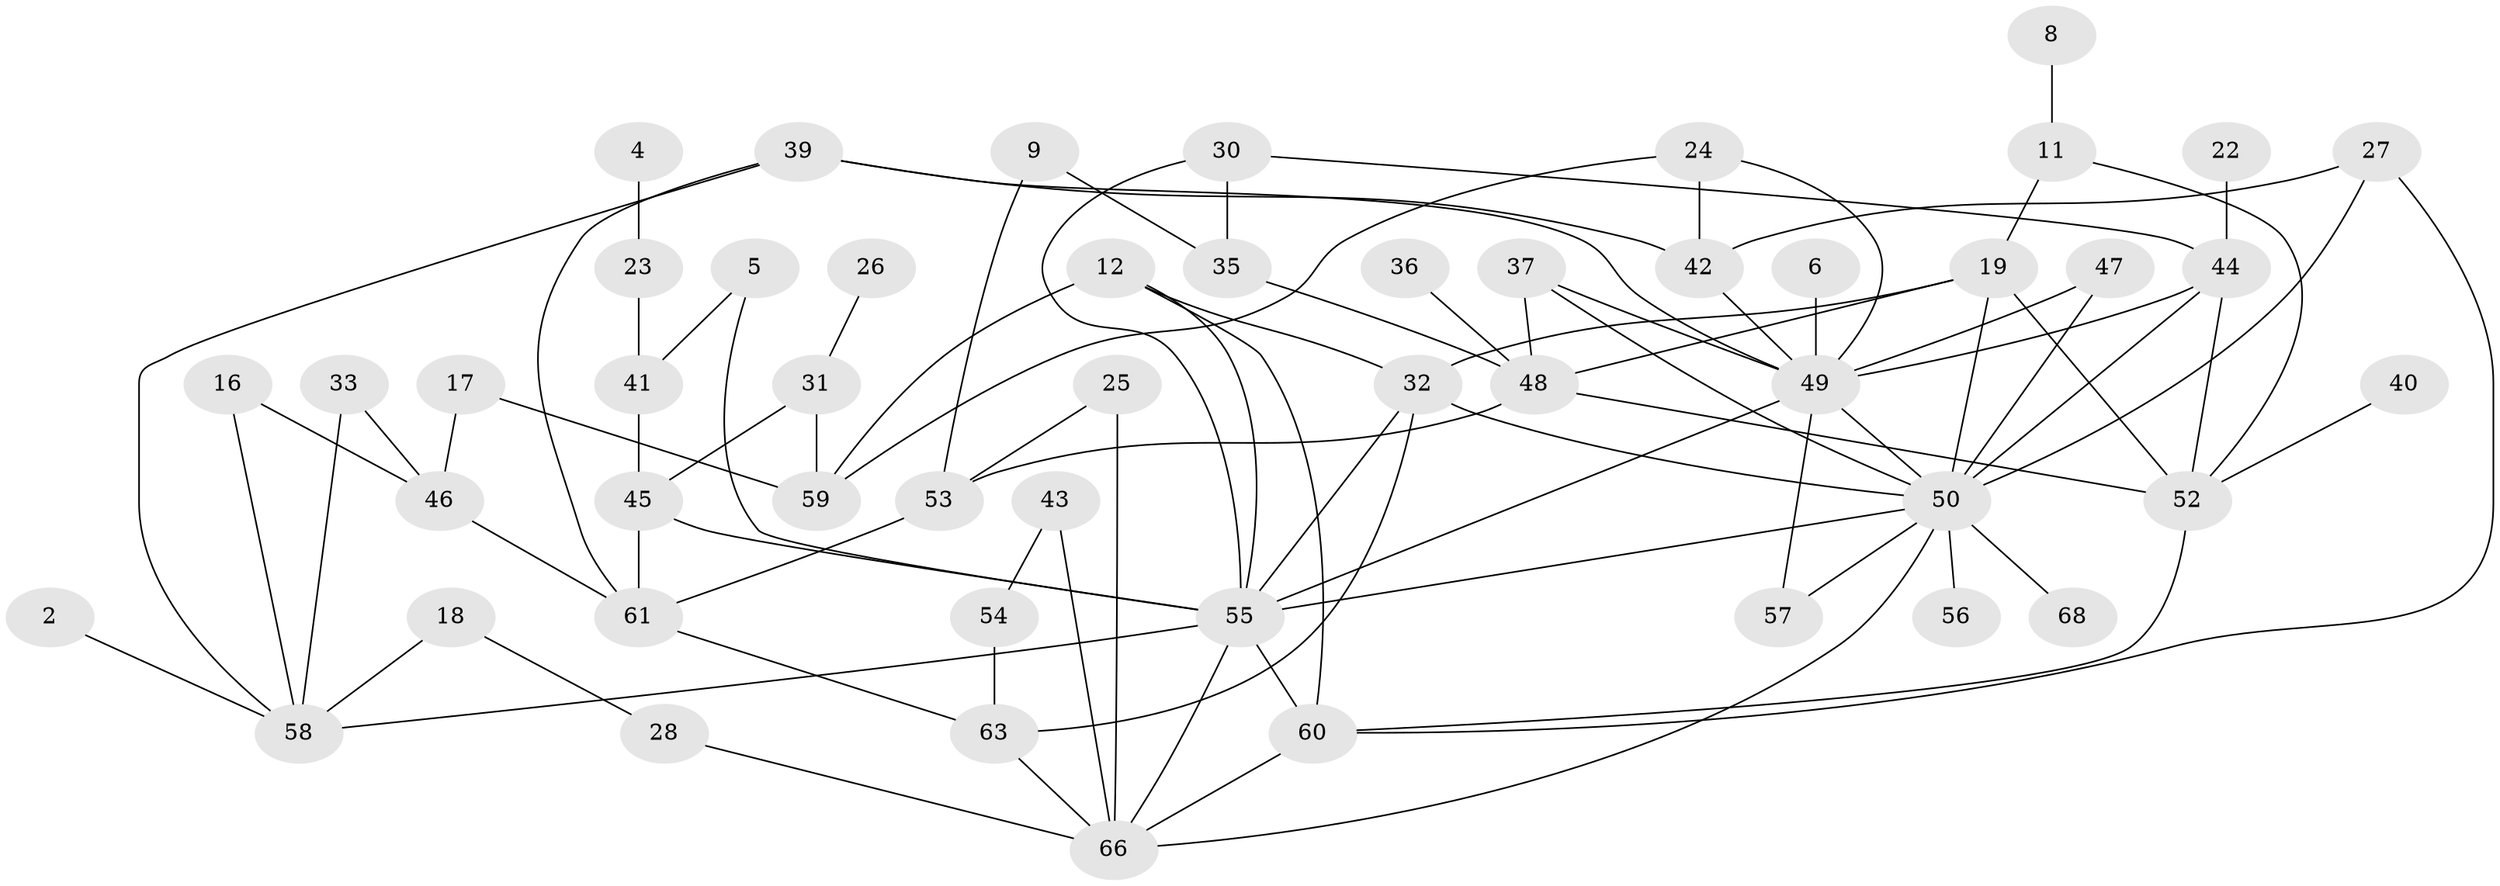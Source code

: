 // original degree distribution, {0: 0.10294117647058823, 6: 0.03676470588235294, 2: 0.27205882352941174, 4: 0.11764705882352941, 1: 0.18382352941176472, 3: 0.2426470588235294, 7: 0.007352941176470588, 5: 0.03676470588235294}
// Generated by graph-tools (version 1.1) at 2025/25/03/09/25 03:25:19]
// undirected, 51 vertices, 87 edges
graph export_dot {
graph [start="1"]
  node [color=gray90,style=filled];
  2;
  4;
  5;
  6;
  8;
  9;
  11;
  12;
  16;
  17;
  18;
  19;
  22;
  23;
  24;
  25;
  26;
  27;
  28;
  30;
  31;
  32;
  33;
  35;
  36;
  37;
  39;
  40;
  41;
  42;
  43;
  44;
  45;
  46;
  47;
  48;
  49;
  50;
  52;
  53;
  54;
  55;
  56;
  57;
  58;
  59;
  60;
  61;
  63;
  66;
  68;
  2 -- 58 [weight=1.0];
  4 -- 23 [weight=1.0];
  5 -- 41 [weight=1.0];
  5 -- 55 [weight=1.0];
  6 -- 49 [weight=2.0];
  8 -- 11 [weight=1.0];
  9 -- 35 [weight=1.0];
  9 -- 53 [weight=1.0];
  11 -- 19 [weight=1.0];
  11 -- 52 [weight=1.0];
  12 -- 32 [weight=1.0];
  12 -- 55 [weight=1.0];
  12 -- 59 [weight=1.0];
  12 -- 60 [weight=1.0];
  16 -- 46 [weight=1.0];
  16 -- 58 [weight=1.0];
  17 -- 46 [weight=1.0];
  17 -- 59 [weight=1.0];
  18 -- 28 [weight=1.0];
  18 -- 58 [weight=1.0];
  19 -- 32 [weight=1.0];
  19 -- 48 [weight=1.0];
  19 -- 50 [weight=2.0];
  19 -- 52 [weight=1.0];
  22 -- 44 [weight=1.0];
  23 -- 41 [weight=1.0];
  24 -- 42 [weight=1.0];
  24 -- 49 [weight=1.0];
  24 -- 59 [weight=1.0];
  25 -- 53 [weight=1.0];
  25 -- 66 [weight=1.0];
  26 -- 31 [weight=1.0];
  27 -- 42 [weight=1.0];
  27 -- 50 [weight=1.0];
  27 -- 60 [weight=1.0];
  28 -- 66 [weight=1.0];
  30 -- 35 [weight=1.0];
  30 -- 44 [weight=1.0];
  30 -- 55 [weight=1.0];
  31 -- 45 [weight=1.0];
  31 -- 59 [weight=2.0];
  32 -- 50 [weight=1.0];
  32 -- 55 [weight=1.0];
  32 -- 63 [weight=1.0];
  33 -- 46 [weight=1.0];
  33 -- 58 [weight=1.0];
  35 -- 48 [weight=1.0];
  36 -- 48 [weight=1.0];
  37 -- 48 [weight=1.0];
  37 -- 49 [weight=1.0];
  37 -- 50 [weight=1.0];
  39 -- 42 [weight=1.0];
  39 -- 49 [weight=1.0];
  39 -- 58 [weight=1.0];
  39 -- 61 [weight=1.0];
  40 -- 52 [weight=1.0];
  41 -- 45 [weight=1.0];
  42 -- 49 [weight=1.0];
  43 -- 54 [weight=1.0];
  43 -- 66 [weight=2.0];
  44 -- 49 [weight=1.0];
  44 -- 50 [weight=1.0];
  44 -- 52 [weight=1.0];
  45 -- 55 [weight=1.0];
  45 -- 61 [weight=1.0];
  46 -- 61 [weight=1.0];
  47 -- 49 [weight=1.0];
  47 -- 50 [weight=1.0];
  48 -- 52 [weight=1.0];
  48 -- 53 [weight=1.0];
  49 -- 50 [weight=1.0];
  49 -- 55 [weight=1.0];
  49 -- 57 [weight=1.0];
  50 -- 55 [weight=1.0];
  50 -- 56 [weight=1.0];
  50 -- 57 [weight=1.0];
  50 -- 66 [weight=1.0];
  50 -- 68 [weight=1.0];
  52 -- 60 [weight=1.0];
  53 -- 61 [weight=1.0];
  54 -- 63 [weight=1.0];
  55 -- 58 [weight=1.0];
  55 -- 60 [weight=2.0];
  55 -- 66 [weight=1.0];
  60 -- 66 [weight=1.0];
  61 -- 63 [weight=1.0];
  63 -- 66 [weight=1.0];
}
